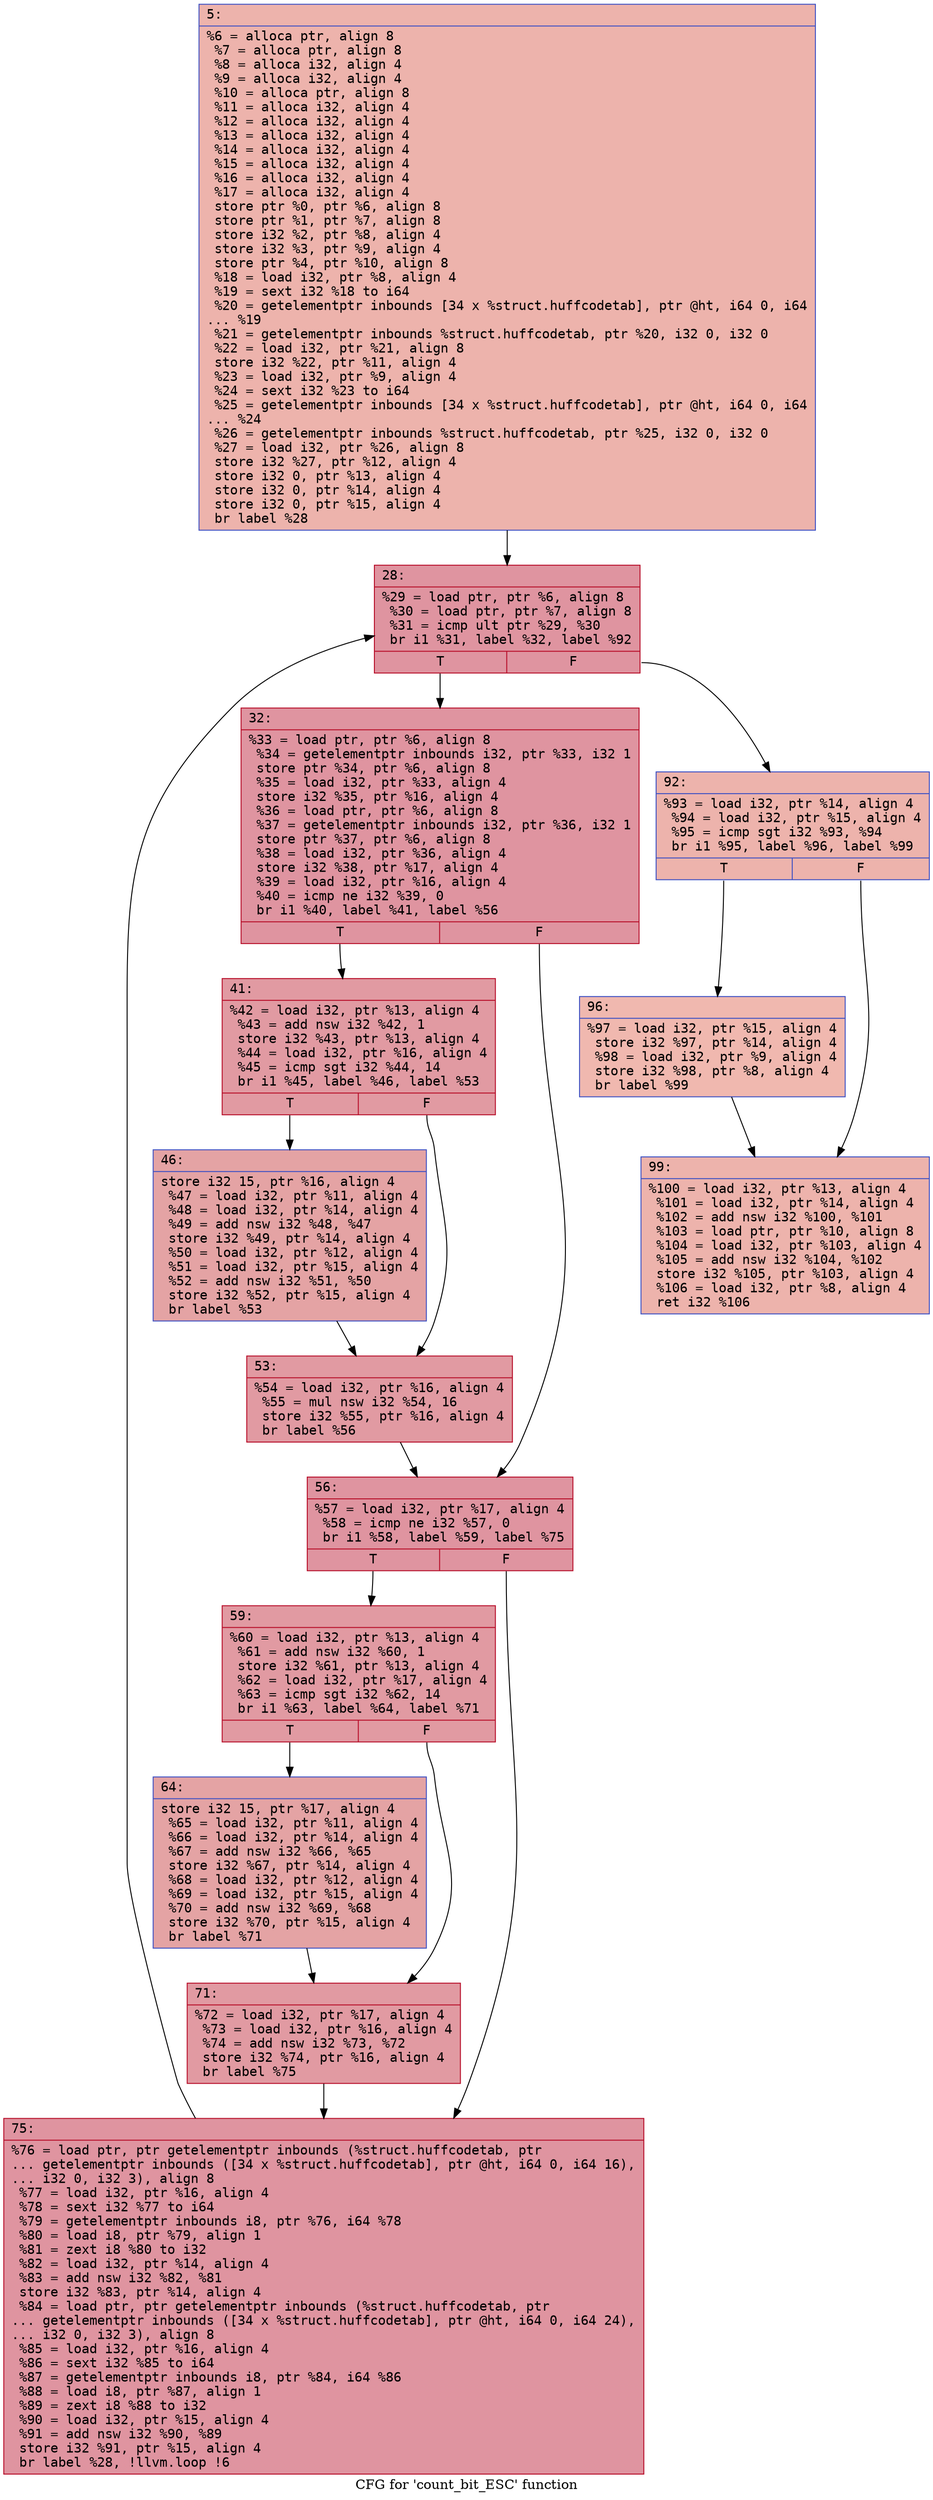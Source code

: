 digraph "CFG for 'count_bit_ESC' function" {
	label="CFG for 'count_bit_ESC' function";

	Node0x600002250410 [shape=record,color="#3d50c3ff", style=filled, fillcolor="#d6524470" fontname="Courier",label="{5:\l|  %6 = alloca ptr, align 8\l  %7 = alloca ptr, align 8\l  %8 = alloca i32, align 4\l  %9 = alloca i32, align 4\l  %10 = alloca ptr, align 8\l  %11 = alloca i32, align 4\l  %12 = alloca i32, align 4\l  %13 = alloca i32, align 4\l  %14 = alloca i32, align 4\l  %15 = alloca i32, align 4\l  %16 = alloca i32, align 4\l  %17 = alloca i32, align 4\l  store ptr %0, ptr %6, align 8\l  store ptr %1, ptr %7, align 8\l  store i32 %2, ptr %8, align 4\l  store i32 %3, ptr %9, align 4\l  store ptr %4, ptr %10, align 8\l  %18 = load i32, ptr %8, align 4\l  %19 = sext i32 %18 to i64\l  %20 = getelementptr inbounds [34 x %struct.huffcodetab], ptr @ht, i64 0, i64\l... %19\l  %21 = getelementptr inbounds %struct.huffcodetab, ptr %20, i32 0, i32 0\l  %22 = load i32, ptr %21, align 8\l  store i32 %22, ptr %11, align 4\l  %23 = load i32, ptr %9, align 4\l  %24 = sext i32 %23 to i64\l  %25 = getelementptr inbounds [34 x %struct.huffcodetab], ptr @ht, i64 0, i64\l... %24\l  %26 = getelementptr inbounds %struct.huffcodetab, ptr %25, i32 0, i32 0\l  %27 = load i32, ptr %26, align 8\l  store i32 %27, ptr %12, align 4\l  store i32 0, ptr %13, align 4\l  store i32 0, ptr %14, align 4\l  store i32 0, ptr %15, align 4\l  br label %28\l}"];
	Node0x600002250410 -> Node0x600002250460[tooltip="5 -> 28\nProbability 100.00%" ];
	Node0x600002250460 [shape=record,color="#b70d28ff", style=filled, fillcolor="#b70d2870" fontname="Courier",label="{28:\l|  %29 = load ptr, ptr %6, align 8\l  %30 = load ptr, ptr %7, align 8\l  %31 = icmp ult ptr %29, %30\l  br i1 %31, label %32, label %92\l|{<s0>T|<s1>F}}"];
	Node0x600002250460:s0 -> Node0x6000022504b0[tooltip="28 -> 32\nProbability 96.88%" ];
	Node0x600002250460:s1 -> Node0x600002250780[tooltip="28 -> 92\nProbability 3.12%" ];
	Node0x6000022504b0 [shape=record,color="#b70d28ff", style=filled, fillcolor="#b70d2870" fontname="Courier",label="{32:\l|  %33 = load ptr, ptr %6, align 8\l  %34 = getelementptr inbounds i32, ptr %33, i32 1\l  store ptr %34, ptr %6, align 8\l  %35 = load i32, ptr %33, align 4\l  store i32 %35, ptr %16, align 4\l  %36 = load ptr, ptr %6, align 8\l  %37 = getelementptr inbounds i32, ptr %36, i32 1\l  store ptr %37, ptr %6, align 8\l  %38 = load i32, ptr %36, align 4\l  store i32 %38, ptr %17, align 4\l  %39 = load i32, ptr %16, align 4\l  %40 = icmp ne i32 %39, 0\l  br i1 %40, label %41, label %56\l|{<s0>T|<s1>F}}"];
	Node0x6000022504b0:s0 -> Node0x600002250500[tooltip="32 -> 41\nProbability 62.50%" ];
	Node0x6000022504b0:s1 -> Node0x6000022505f0[tooltip="32 -> 56\nProbability 37.50%" ];
	Node0x600002250500 [shape=record,color="#b70d28ff", style=filled, fillcolor="#bb1b2c70" fontname="Courier",label="{41:\l|  %42 = load i32, ptr %13, align 4\l  %43 = add nsw i32 %42, 1\l  store i32 %43, ptr %13, align 4\l  %44 = load i32, ptr %16, align 4\l  %45 = icmp sgt i32 %44, 14\l  br i1 %45, label %46, label %53\l|{<s0>T|<s1>F}}"];
	Node0x600002250500:s0 -> Node0x600002250550[tooltip="41 -> 46\nProbability 50.00%" ];
	Node0x600002250500:s1 -> Node0x6000022505a0[tooltip="41 -> 53\nProbability 50.00%" ];
	Node0x600002250550 [shape=record,color="#3d50c3ff", style=filled, fillcolor="#c32e3170" fontname="Courier",label="{46:\l|  store i32 15, ptr %16, align 4\l  %47 = load i32, ptr %11, align 4\l  %48 = load i32, ptr %14, align 4\l  %49 = add nsw i32 %48, %47\l  store i32 %49, ptr %14, align 4\l  %50 = load i32, ptr %12, align 4\l  %51 = load i32, ptr %15, align 4\l  %52 = add nsw i32 %51, %50\l  store i32 %52, ptr %15, align 4\l  br label %53\l}"];
	Node0x600002250550 -> Node0x6000022505a0[tooltip="46 -> 53\nProbability 100.00%" ];
	Node0x6000022505a0 [shape=record,color="#b70d28ff", style=filled, fillcolor="#bb1b2c70" fontname="Courier",label="{53:\l|  %54 = load i32, ptr %16, align 4\l  %55 = mul nsw i32 %54, 16\l  store i32 %55, ptr %16, align 4\l  br label %56\l}"];
	Node0x6000022505a0 -> Node0x6000022505f0[tooltip="53 -> 56\nProbability 100.00%" ];
	Node0x6000022505f0 [shape=record,color="#b70d28ff", style=filled, fillcolor="#b70d2870" fontname="Courier",label="{56:\l|  %57 = load i32, ptr %17, align 4\l  %58 = icmp ne i32 %57, 0\l  br i1 %58, label %59, label %75\l|{<s0>T|<s1>F}}"];
	Node0x6000022505f0:s0 -> Node0x600002250640[tooltip="56 -> 59\nProbability 62.50%" ];
	Node0x6000022505f0:s1 -> Node0x600002250730[tooltip="56 -> 75\nProbability 37.50%" ];
	Node0x600002250640 [shape=record,color="#b70d28ff", style=filled, fillcolor="#bb1b2c70" fontname="Courier",label="{59:\l|  %60 = load i32, ptr %13, align 4\l  %61 = add nsw i32 %60, 1\l  store i32 %61, ptr %13, align 4\l  %62 = load i32, ptr %17, align 4\l  %63 = icmp sgt i32 %62, 14\l  br i1 %63, label %64, label %71\l|{<s0>T|<s1>F}}"];
	Node0x600002250640:s0 -> Node0x600002250690[tooltip="59 -> 64\nProbability 50.00%" ];
	Node0x600002250640:s1 -> Node0x6000022506e0[tooltip="59 -> 71\nProbability 50.00%" ];
	Node0x600002250690 [shape=record,color="#3d50c3ff", style=filled, fillcolor="#c32e3170" fontname="Courier",label="{64:\l|  store i32 15, ptr %17, align 4\l  %65 = load i32, ptr %11, align 4\l  %66 = load i32, ptr %14, align 4\l  %67 = add nsw i32 %66, %65\l  store i32 %67, ptr %14, align 4\l  %68 = load i32, ptr %12, align 4\l  %69 = load i32, ptr %15, align 4\l  %70 = add nsw i32 %69, %68\l  store i32 %70, ptr %15, align 4\l  br label %71\l}"];
	Node0x600002250690 -> Node0x6000022506e0[tooltip="64 -> 71\nProbability 100.00%" ];
	Node0x6000022506e0 [shape=record,color="#b70d28ff", style=filled, fillcolor="#bb1b2c70" fontname="Courier",label="{71:\l|  %72 = load i32, ptr %17, align 4\l  %73 = load i32, ptr %16, align 4\l  %74 = add nsw i32 %73, %72\l  store i32 %74, ptr %16, align 4\l  br label %75\l}"];
	Node0x6000022506e0 -> Node0x600002250730[tooltip="71 -> 75\nProbability 100.00%" ];
	Node0x600002250730 [shape=record,color="#b70d28ff", style=filled, fillcolor="#b70d2870" fontname="Courier",label="{75:\l|  %76 = load ptr, ptr getelementptr inbounds (%struct.huffcodetab, ptr\l... getelementptr inbounds ([34 x %struct.huffcodetab], ptr @ht, i64 0, i64 16),\l... i32 0, i32 3), align 8\l  %77 = load i32, ptr %16, align 4\l  %78 = sext i32 %77 to i64\l  %79 = getelementptr inbounds i8, ptr %76, i64 %78\l  %80 = load i8, ptr %79, align 1\l  %81 = zext i8 %80 to i32\l  %82 = load i32, ptr %14, align 4\l  %83 = add nsw i32 %82, %81\l  store i32 %83, ptr %14, align 4\l  %84 = load ptr, ptr getelementptr inbounds (%struct.huffcodetab, ptr\l... getelementptr inbounds ([34 x %struct.huffcodetab], ptr @ht, i64 0, i64 24),\l... i32 0, i32 3), align 8\l  %85 = load i32, ptr %16, align 4\l  %86 = sext i32 %85 to i64\l  %87 = getelementptr inbounds i8, ptr %84, i64 %86\l  %88 = load i8, ptr %87, align 1\l  %89 = zext i8 %88 to i32\l  %90 = load i32, ptr %15, align 4\l  %91 = add nsw i32 %90, %89\l  store i32 %91, ptr %15, align 4\l  br label %28, !llvm.loop !6\l}"];
	Node0x600002250730 -> Node0x600002250460[tooltip="75 -> 28\nProbability 100.00%" ];
	Node0x600002250780 [shape=record,color="#3d50c3ff", style=filled, fillcolor="#d6524470" fontname="Courier",label="{92:\l|  %93 = load i32, ptr %14, align 4\l  %94 = load i32, ptr %15, align 4\l  %95 = icmp sgt i32 %93, %94\l  br i1 %95, label %96, label %99\l|{<s0>T|<s1>F}}"];
	Node0x600002250780:s0 -> Node0x6000022507d0[tooltip="92 -> 96\nProbability 50.00%" ];
	Node0x600002250780:s1 -> Node0x600002250820[tooltip="92 -> 99\nProbability 50.00%" ];
	Node0x6000022507d0 [shape=record,color="#3d50c3ff", style=filled, fillcolor="#dc5d4a70" fontname="Courier",label="{96:\l|  %97 = load i32, ptr %15, align 4\l  store i32 %97, ptr %14, align 4\l  %98 = load i32, ptr %9, align 4\l  store i32 %98, ptr %8, align 4\l  br label %99\l}"];
	Node0x6000022507d0 -> Node0x600002250820[tooltip="96 -> 99\nProbability 100.00%" ];
	Node0x600002250820 [shape=record,color="#3d50c3ff", style=filled, fillcolor="#d6524470" fontname="Courier",label="{99:\l|  %100 = load i32, ptr %13, align 4\l  %101 = load i32, ptr %14, align 4\l  %102 = add nsw i32 %100, %101\l  %103 = load ptr, ptr %10, align 8\l  %104 = load i32, ptr %103, align 4\l  %105 = add nsw i32 %104, %102\l  store i32 %105, ptr %103, align 4\l  %106 = load i32, ptr %8, align 4\l  ret i32 %106\l}"];
}
